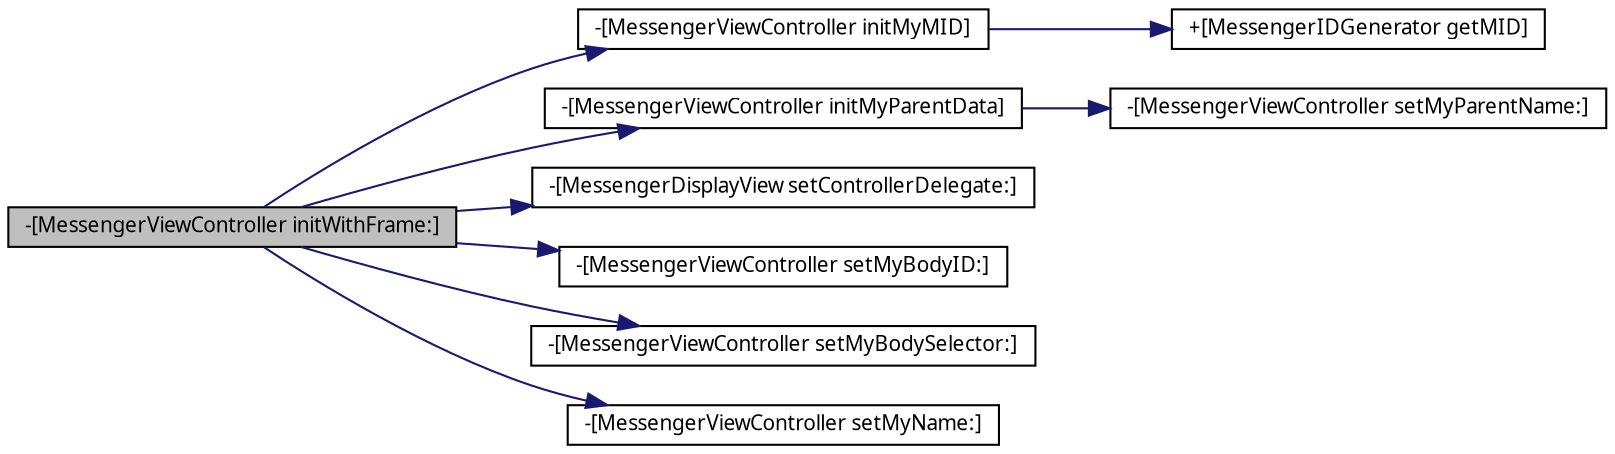 digraph G
{
  edge [fontname="FreeSans.ttf",fontsize="10",labelfontname="FreeSans.ttf",labelfontsize="10"];
  node [fontname="FreeSans.ttf",fontsize="10",shape=record];
  rankdir=LR;
  Node1 [label="-[MessengerViewController initWithFrame:]",height=0.2,width=0.4,color="black", fillcolor="grey75", style="filled" fontcolor="black"];
  Node1 -> Node2 [color="midnightblue",fontsize="10",style="solid",fontname="FreeSans.ttf"];
  Node2 [label="-[MessengerViewController initMyMID]",height=0.2,width=0.4,color="black", fillcolor="white", style="filled",URL="$d7/d34/interface_messenger_view_controller.html#a2c2f7a46b94facbc66d66c7dd6da34bd"];
  Node2 -> Node3 [color="midnightblue",fontsize="10",style="solid",fontname="FreeSans.ttf"];
  Node3 [label="+[MessengerIDGenerator getMID]",height=0.2,width=0.4,color="black", fillcolor="white", style="filled",URL="$df/dfd/interface_messenger_i_d_generator.html#ad0d37385548ddcf8129fde71d41cf8ae"];
  Node1 -> Node4 [color="midnightblue",fontsize="10",style="solid",fontname="FreeSans.ttf"];
  Node4 [label="-[MessengerViewController initMyParentData]",height=0.2,width=0.4,color="black", fillcolor="white", style="filled",URL="$d7/d34/interface_messenger_view_controller.html#a5728b61e9c4490af7aacddd874026bae"];
  Node4 -> Node5 [color="midnightblue",fontsize="10",style="solid",fontname="FreeSans.ttf"];
  Node5 [label="-[MessengerViewController setMyParentName:]",height=0.2,width=0.4,color="black", fillcolor="white", style="filled",URL="$d7/d34/interface_messenger_view_controller.html#a9d6939385be720d5335fbf5b095cd63c"];
  Node1 -> Node6 [color="midnightblue",fontsize="10",style="solid",fontname="FreeSans.ttf"];
  Node6 [label="-[MessengerDisplayView setControllerDelegate:]",height=0.2,width=0.4,color="black", fillcolor="white", style="filled",URL="$d8/d39/interface_messenger_display_view.html#ac1aa749dc5f3e7430d8d72841224c919"];
  Node1 -> Node7 [color="midnightblue",fontsize="10",style="solid",fontname="FreeSans.ttf"];
  Node7 [label="-[MessengerViewController setMyBodyID:]",height=0.2,width=0.4,color="black", fillcolor="white", style="filled",URL="$d7/d34/interface_messenger_view_controller.html#abab9347cc7ed46bd04978ca00e081a0e"];
  Node1 -> Node8 [color="midnightblue",fontsize="10",style="solid",fontname="FreeSans.ttf"];
  Node8 [label="-[MessengerViewController setMyBodySelector:]",height=0.2,width=0.4,color="black", fillcolor="white", style="filled",URL="$d7/d34/interface_messenger_view_controller.html#ade8005d21b7d8df69ddd12fba7440f6b"];
  Node1 -> Node9 [color="midnightblue",fontsize="10",style="solid",fontname="FreeSans.ttf"];
  Node9 [label="-[MessengerViewController setMyName:]",height=0.2,width=0.4,color="black", fillcolor="white", style="filled",URL="$d7/d34/interface_messenger_view_controller.html#afe36a73932b47fb2c60412c6f03f67ac"];
}
